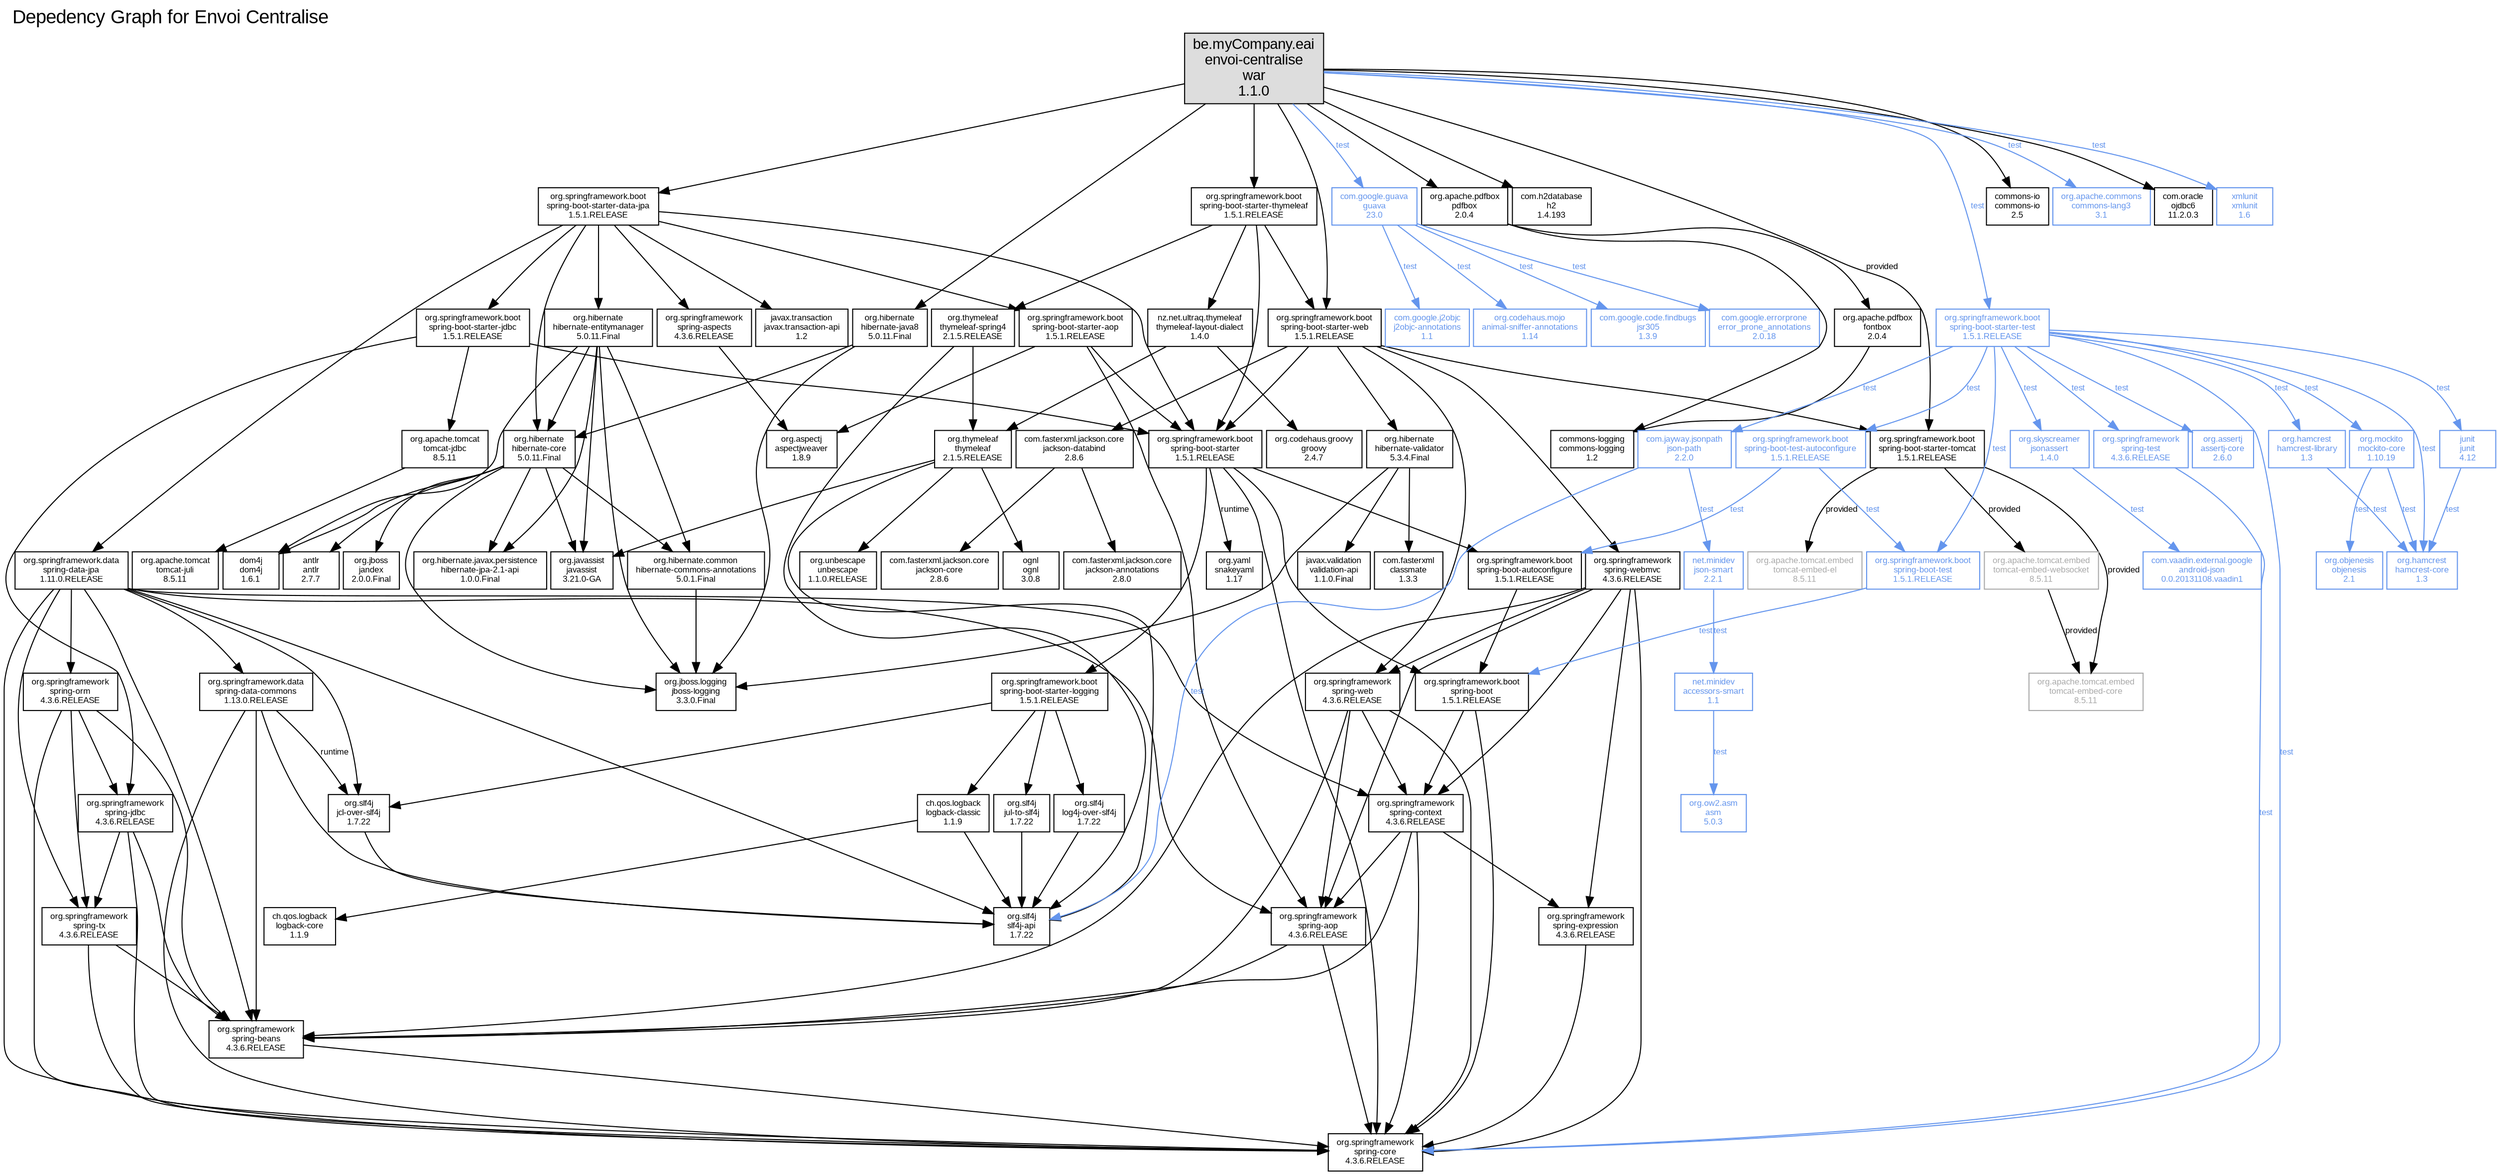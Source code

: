 digraph dependencies {
  graph [
    label="Depedency Graph for Envoi Centralise"
    labeljust=l
    labelloc=t
    fontsize=18
    fontname="arial"
    ranksep=1
    rankdir="TB"
    nodesep=.05
  ];
  node [
    fontsize=8
    fontname="arial"
    shape="rectangle"
  ];
  edge [
    fontsize=8
    fontname="arial"
  ];
  "be.myCompany.eai:envoi-centralise:1.1.0" [
    fontsize=14.0
    label="be.myCompany.eai\nenvoi-centralise\nwar\n1.1.0"
    color="black"
    fontcolor="black"
    fillcolor="#dddddd"
    style="solid,filled"
  ];
  "org.springframework.boot:spring-boot-starter-data-jpa:1.5.1.RELEASE" [
    fontsize=8.0
    label="org.springframework.boot\nspring-boot-starter-data-jpa\n1.5.1.RELEASE"
    color="black"
    fontcolor="black"
    fillcolor="white"
    style="solid,filled"
  ];
  "org.springframework.boot:spring-boot-starter:1.5.1.RELEASE" [
    fontsize=8.0
    label="org.springframework.boot\nspring-boot-starter\n1.5.1.RELEASE"
    color="black"
    fontcolor="black"
    fillcolor="white"
    style="solid,filled"
  ];
  "org.springframework.boot:spring-boot:1.5.1.RELEASE" [
    fontsize=8.0
    label="org.springframework.boot\nspring-boot\n1.5.1.RELEASE"
    color="black"
    fontcolor="black"
    fillcolor="white"
    style="solid,filled"
  ];
  "org.springframework:spring-core:4.3.6.RELEASE" [
    fontsize=8.0
    label="org.springframework\nspring-core\n4.3.6.RELEASE"
    color="black"
    fontcolor="black"
    fillcolor="white"
    style="solid,filled"
  ];
  "org.springframework:spring-context:4.3.6.RELEASE" [
    fontsize=8.0
    label="org.springframework\nspring-context\n4.3.6.RELEASE"
    color="black"
    fontcolor="black"
    fillcolor="white"
    style="solid,filled"
  ];
  "org.springframework.boot:spring-boot-autoconfigure:1.5.1.RELEASE" [
    fontsize=8.0
    label="org.springframework.boot\nspring-boot-autoconfigure\n1.5.1.RELEASE"
    color="black"
    fontcolor="black"
    fillcolor="white"
    style="solid,filled"
  ];
  "org.springframework.boot:spring-boot-starter-logging:1.5.1.RELEASE" [
    fontsize=8.0
    label="org.springframework.boot\nspring-boot-starter-logging\n1.5.1.RELEASE"
    color="black"
    fontcolor="black"
    fillcolor="white"
    style="solid,filled"
  ];
  "ch.qos.logback:logback-classic:1.1.9" [
    fontsize=8.0
    label="ch.qos.logback\nlogback-classic\n1.1.9"
    color="black"
    fontcolor="black"
    fillcolor="white"
    style="solid,filled"
  ];
  "ch.qos.logback:logback-core:1.1.9" [
    fontsize=8.0
    label="ch.qos.logback\nlogback-core\n1.1.9"
    color="black"
    fontcolor="black"
    fillcolor="white"
    style="solid,filled"
  ];
  "org.slf4j:slf4j-api:1.7.22" [
    fontsize=8.0
    label="org.slf4j\nslf4j-api\n1.7.22"
    color="black"
    fontcolor="black"
    fillcolor="white"
    style="solid,filled"
  ];
  "org.slf4j:jcl-over-slf4j:1.7.22" [
    fontsize=8.0
    label="org.slf4j\njcl-over-slf4j\n1.7.22"
    color="black"
    fontcolor="black"
    fillcolor="white"
    style="solid,filled"
  ];
  "org.slf4j:jul-to-slf4j:1.7.22" [
    fontsize=8.0
    label="org.slf4j\njul-to-slf4j\n1.7.22"
    color="black"
    fontcolor="black"
    fillcolor="white"
    style="solid,filled"
  ];
  "org.slf4j:log4j-over-slf4j:1.7.22" [
    fontsize=8.0
    label="org.slf4j\nlog4j-over-slf4j\n1.7.22"
    color="black"
    fontcolor="black"
    fillcolor="white"
    style="solid,filled"
  ];
  "org.yaml:snakeyaml:1.17" [
    fontsize=8.0
    label="org.yaml\nsnakeyaml\n1.17"
    color="black"
    fontcolor="black"
    fillcolor="white"
    style="solid,filled"
  ];
  "org.springframework.boot:spring-boot-starter-aop:1.5.1.RELEASE" [
    fontsize=8.0
    label="org.springframework.boot\nspring-boot-starter-aop\n1.5.1.RELEASE"
    color="black"
    fontcolor="black"
    fillcolor="white"
    style="solid,filled"
  ];
  "org.springframework:spring-aop:4.3.6.RELEASE" [
    fontsize=8.0
    label="org.springframework\nspring-aop\n4.3.6.RELEASE"
    color="black"
    fontcolor="black"
    fillcolor="white"
    style="solid,filled"
  ];
  "org.springframework:spring-beans:4.3.6.RELEASE" [
    fontsize=8.0
    label="org.springframework\nspring-beans\n4.3.6.RELEASE"
    color="black"
    fontcolor="black"
    fillcolor="white"
    style="solid,filled"
  ];
  "org.aspectj:aspectjweaver:1.8.9" [
    fontsize=8.0
    label="org.aspectj\naspectjweaver\n1.8.9"
    color="black"
    fontcolor="black"
    fillcolor="white"
    style="solid,filled"
  ];
  "org.springframework.boot:spring-boot-starter-jdbc:1.5.1.RELEASE" [
    fontsize=8.0
    label="org.springframework.boot\nspring-boot-starter-jdbc\n1.5.1.RELEASE"
    color="black"
    fontcolor="black"
    fillcolor="white"
    style="solid,filled"
  ];
  "org.apache.tomcat:tomcat-jdbc:8.5.11" [
    fontsize=8.0
    label="org.apache.tomcat\ntomcat-jdbc\n8.5.11"
    color="black"
    fontcolor="black"
    fillcolor="white"
    style="solid,filled"
  ];
  "org.apache.tomcat:tomcat-juli:8.5.11" [
    fontsize=8.0
    label="org.apache.tomcat\ntomcat-juli\n8.5.11"
    color="black"
    fontcolor="black"
    fillcolor="white"
    style="solid,filled"
  ];
  "org.springframework:spring-jdbc:4.3.6.RELEASE" [
    fontsize=8.0
    label="org.springframework\nspring-jdbc\n4.3.6.RELEASE"
    color="black"
    fontcolor="black"
    fillcolor="white"
    style="solid,filled"
  ];
  "org.springframework:spring-tx:4.3.6.RELEASE" [
    fontsize=8.0
    label="org.springframework\nspring-tx\n4.3.6.RELEASE"
    color="black"
    fontcolor="black"
    fillcolor="white"
    style="solid,filled"
  ];
  "org.hibernate:hibernate-core:5.0.11.Final" [
    fontsize=8.0
    label="org.hibernate\nhibernate-core\n5.0.11.Final"
    color="black"
    fontcolor="black"
    fillcolor="white"
    style="solid,filled"
  ];
  "org.jboss.logging:jboss-logging:3.3.0.Final" [
    fontsize=8.0
    label="org.jboss.logging\njboss-logging\n3.3.0.Final"
    color="black"
    fontcolor="black"
    fillcolor="white"
    style="solid,filled"
  ];
  "org.hibernate.javax.persistence:hibernate-jpa-2.1-api:1.0.0.Final" [
    fontsize=8.0
    label="org.hibernate.javax.persistence\nhibernate-jpa-2.1-api\n1.0.0.Final"
    color="black"
    fontcolor="black"
    fillcolor="white"
    style="solid,filled"
  ];
  "org.javassist:javassist:3.21.0-GA" [
    fontsize=8.0
    label="org.javassist\njavassist\n3.21.0-GA"
    color="black"
    fontcolor="black"
    fillcolor="white"
    style="solid,filled"
  ];
  "antlr:antlr:2.7.7" [
    fontsize=8.0
    label="antlr\nantlr\n2.7.7"
    color="black"
    fontcolor="black"
    fillcolor="white"
    style="solid,filled"
  ];
  "org.jboss:jandex:2.0.0.Final" [
    fontsize=8.0
    label="org.jboss\njandex\n2.0.0.Final"
    color="black"
    fontcolor="black"
    fillcolor="white"
    style="solid,filled"
  ];
  "dom4j:dom4j:1.6.1" [
    fontsize=8.0
    label="dom4j\ndom4j\n1.6.1"
    color="black"
    fontcolor="black"
    fillcolor="white"
    style="solid,filled"
  ];
  "org.hibernate.common:hibernate-commons-annotations:5.0.1.Final" [
    fontsize=8.0
    label="org.hibernate.common\nhibernate-commons-annotations\n5.0.1.Final"
    color="black"
    fontcolor="black"
    fillcolor="white"
    style="solid,filled"
  ];
  "org.hibernate:hibernate-entitymanager:5.0.11.Final" [
    fontsize=8.0
    label="org.hibernate\nhibernate-entitymanager\n5.0.11.Final"
    color="black"
    fontcolor="black"
    fillcolor="white"
    style="solid,filled"
  ];
  "javax.transaction:javax.transaction-api:1.2" [
    fontsize=8.0
    label="javax.transaction\njavax.transaction-api\n1.2"
    color="black"
    fontcolor="black"
    fillcolor="white"
    style="solid,filled"
  ];
  "org.springframework.data:spring-data-jpa:1.11.0.RELEASE" [
    fontsize=8.0
    label="org.springframework.data\nspring-data-jpa\n1.11.0.RELEASE"
    color="black"
    fontcolor="black"
    fillcolor="white"
    style="solid,filled"
  ];
  "org.springframework.data:spring-data-commons:1.13.0.RELEASE" [
    fontsize=8.0
    label="org.springframework.data\nspring-data-commons\n1.13.0.RELEASE"
    color="black"
    fontcolor="black"
    fillcolor="white"
    style="solid,filled"
  ];
  "org.springframework:spring-orm:4.3.6.RELEASE" [
    fontsize=8.0
    label="org.springframework\nspring-orm\n4.3.6.RELEASE"
    color="black"
    fontcolor="black"
    fillcolor="white"
    style="solid,filled"
  ];
  "org.springframework:spring-expression:4.3.6.RELEASE" [
    fontsize=8.0
    label="org.springframework\nspring-expression\n4.3.6.RELEASE"
    color="black"
    fontcolor="black"
    fillcolor="white"
    style="solid,filled"
  ];
  "org.springframework:spring-aspects:4.3.6.RELEASE" [
    fontsize=8.0
    label="org.springframework\nspring-aspects\n4.3.6.RELEASE"
    color="black"
    fontcolor="black"
    fillcolor="white"
    style="solid,filled"
  ];
  "org.springframework.boot:spring-boot-starter-web:1.5.1.RELEASE" [
    fontsize=8.0
    label="org.springframework.boot\nspring-boot-starter-web\n1.5.1.RELEASE"
    color="black"
    fontcolor="black"
    fillcolor="white"
    style="solid,filled"
  ];
  "org.springframework.boot:spring-boot-starter-tomcat:1.5.1.RELEASE" [
    fontsize=8.0
    label="org.springframework.boot\nspring-boot-starter-tomcat\n1.5.1.RELEASE"
    color="black"
    fontcolor="black"
    fillcolor="white"
    style="solid,filled"
  ];
  "org.hibernate:hibernate-validator:5.3.4.Final" [
    fontsize=8.0
    label="org.hibernate\nhibernate-validator\n5.3.4.Final"
    color="black"
    fontcolor="black"
    fillcolor="white"
    style="solid,filled"
  ];
  "javax.validation:validation-api:1.1.0.Final" [
    fontsize=8.0
    label="javax.validation\nvalidation-api\n1.1.0.Final"
    color="black"
    fontcolor="black"
    fillcolor="white"
    style="solid,filled"
  ];
  "com.fasterxml:classmate:1.3.3" [
    fontsize=8.0
    label="com.fasterxml\nclassmate\n1.3.3"
    color="black"
    fontcolor="black"
    fillcolor="white"
    style="solid,filled"
  ];
  "com.fasterxml.jackson.core:jackson-databind:2.8.6" [
    fontsize=8.0
    label="com.fasterxml.jackson.core\njackson-databind\n2.8.6"
    color="black"
    fontcolor="black"
    fillcolor="white"
    style="solid,filled"
  ];
  "com.fasterxml.jackson.core:jackson-annotations:2.8.0" [
    fontsize=8.0
    label="com.fasterxml.jackson.core\njackson-annotations\n2.8.0"
    color="black"
    fontcolor="black"
    fillcolor="white"
    style="solid,filled"
  ];
  "com.fasterxml.jackson.core:jackson-core:2.8.6" [
    fontsize=8.0
    label="com.fasterxml.jackson.core\njackson-core\n2.8.6"
    color="black"
    fontcolor="black"
    fillcolor="white"
    style="solid,filled"
  ];
  "org.springframework:spring-web:4.3.6.RELEASE" [
    fontsize=8.0
    label="org.springframework\nspring-web\n4.3.6.RELEASE"
    color="black"
    fontcolor="black"
    fillcolor="white"
    style="solid,filled"
  ];
  "org.springframework:spring-webmvc:4.3.6.RELEASE" [
    fontsize=8.0
    label="org.springframework\nspring-webmvc\n4.3.6.RELEASE"
    color="black"
    fontcolor="black"
    fillcolor="white"
    style="solid,filled"
  ];
  "org.springframework.boot:spring-boot-starter-thymeleaf:1.5.1.RELEASE" [
    fontsize=8.0
    label="org.springframework.boot\nspring-boot-starter-thymeleaf\n1.5.1.RELEASE"
    color="black"
    fontcolor="black"
    fillcolor="white"
    style="solid,filled"
  ];
  "org.thymeleaf:thymeleaf-spring4:2.1.5.RELEASE" [
    fontsize=8.0
    label="org.thymeleaf\nthymeleaf-spring4\n2.1.5.RELEASE"
    color="black"
    fontcolor="black"
    fillcolor="white"
    style="solid,filled"
  ];
  "org.thymeleaf:thymeleaf:2.1.5.RELEASE" [
    fontsize=8.0
    label="org.thymeleaf\nthymeleaf\n2.1.5.RELEASE"
    color="black"
    fontcolor="black"
    fillcolor="white"
    style="solid,filled"
  ];
  "ognl:ognl:3.0.8" [
    fontsize=8.0
    label="ognl\nognl\n3.0.8"
    color="black"
    fontcolor="black"
    fillcolor="white"
    style="solid,filled"
  ];
  "org.unbescape:unbescape:1.1.0.RELEASE" [
    fontsize=8.0
    label="org.unbescape\nunbescape\n1.1.0.RELEASE"
    color="black"
    fontcolor="black"
    fillcolor="white"
    style="solid,filled"
  ];
  "nz.net.ultraq.thymeleaf:thymeleaf-layout-dialect:1.4.0" [
    fontsize=8.0
    label="nz.net.ultraq.thymeleaf\nthymeleaf-layout-dialect\n1.4.0"
    color="black"
    fontcolor="black"
    fillcolor="white"
    style="solid,filled"
  ];
  "org.codehaus.groovy:groovy:2.4.7" [
    fontsize=8.0
    label="org.codehaus.groovy\ngroovy\n2.4.7"
    color="black"
    fontcolor="black"
    fillcolor="white"
    style="solid,filled"
  ];
  "org.hibernate:hibernate-java8:5.0.11.Final" [
    fontsize=8.0
    label="org.hibernate\nhibernate-java8\n5.0.11.Final"
    color="black"
    fontcolor="black"
    fillcolor="white"
    style="solid,filled"
  ];
  "com.google.guava:guava:23.0" [
    fontsize=8.0
    label="com.google.guava\nguava\n23.0"
    color="cornflowerblue"
    fontcolor="cornflowerblue"
    fillcolor="white"
    style="solid,filled"
  ];
  "com.google.code.findbugs:jsr305:1.3.9" [
    fontsize=8.0
    label="com.google.code.findbugs\njsr305\n1.3.9"
    color="cornflowerblue"
    fontcolor="cornflowerblue"
    fillcolor="white"
    style="solid,filled"
  ];
  "com.google.errorprone:error_prone_annotations:2.0.18" [
    fontsize=8.0
    label="com.google.errorprone\nerror_prone_annotations\n2.0.18"
    color="cornflowerblue"
    fontcolor="cornflowerblue"
    fillcolor="white"
    style="solid,filled"
  ];
  "com.google.j2objc:j2objc-annotations:1.1" [
    fontsize=8.0
    label="com.google.j2objc\nj2objc-annotations\n1.1"
    color="cornflowerblue"
    fontcolor="cornflowerblue"
    fillcolor="white"
    style="solid,filled"
  ];
  "org.codehaus.mojo:animal-sniffer-annotations:1.14" [
    fontsize=8.0
    label="org.codehaus.mojo\nanimal-sniffer-annotations\n1.14"
    color="cornflowerblue"
    fontcolor="cornflowerblue"
    fillcolor="white"
    style="solid,filled"
  ];
  "com.h2database:h2:1.4.193" [
    fontsize=8.0
    label="com.h2database\nh2\n1.4.193"
    color="black"
    fontcolor="black"
    fillcolor="white"
    style="solid,filled"
  ];
  "org.apache.pdfbox:pdfbox:2.0.4" [
    fontsize=8.0
    label="org.apache.pdfbox\npdfbox\n2.0.4"
    color="black"
    fontcolor="black"
    fillcolor="white"
    style="solid,filled"
  ];
  "org.apache.pdfbox:fontbox:2.0.4" [
    fontsize=8.0
    label="org.apache.pdfbox\nfontbox\n2.0.4"
    color="black"
    fontcolor="black"
    fillcolor="white"
    style="solid,filled"
  ];
  "commons-logging:commons-logging:1.2" [
    fontsize=8.0
    label="commons-logging\ncommons-logging\n1.2"
    color="black"
    fontcolor="black"
    fillcolor="white"
    style="solid,filled"
  ];
  "org.springframework.boot:spring-boot-starter-test:1.5.1.RELEASE" [
    fontsize=8.0
    label="org.springframework.boot\nspring-boot-starter-test\n1.5.1.RELEASE"
    color="cornflowerblue"
    fontcolor="cornflowerblue"
    fillcolor="white"
    style="solid,filled"
  ];
  "org.springframework.boot:spring-boot-test:1.5.1.RELEASE" [
    fontsize=8.0
    label="org.springframework.boot\nspring-boot-test\n1.5.1.RELEASE"
    color="cornflowerblue"
    fontcolor="cornflowerblue"
    fillcolor="white"
    style="solid,filled"
  ];
  "org.springframework.boot:spring-boot-test-autoconfigure:1.5.1.RELEASE" [
    fontsize=8.0
    label="org.springframework.boot\nspring-boot-test-autoconfigure\n1.5.1.RELEASE"
    color="cornflowerblue"
    fontcolor="cornflowerblue"
    fillcolor="white"
    style="solid,filled"
  ];
  "com.jayway.jsonpath:json-path:2.2.0" [
    fontsize=8.0
    label="com.jayway.jsonpath\njson-path\n2.2.0"
    color="cornflowerblue"
    fontcolor="cornflowerblue"
    fillcolor="white"
    style="solid,filled"
  ];
  "net.minidev:json-smart:2.2.1" [
    fontsize=8.0
    label="net.minidev\njson-smart\n2.2.1"
    color="cornflowerblue"
    fontcolor="cornflowerblue"
    fillcolor="white"
    style="solid,filled"
  ];
  "net.minidev:accessors-smart:1.1" [
    fontsize=8.0
    label="net.minidev\naccessors-smart\n1.1"
    color="cornflowerblue"
    fontcolor="cornflowerblue"
    fillcolor="white"
    style="solid,filled"
  ];
  "org.ow2.asm:asm:5.0.3" [
    fontsize=8.0
    label="org.ow2.asm\nasm\n5.0.3"
    color="cornflowerblue"
    fontcolor="cornflowerblue"
    fillcolor="white"
    style="solid,filled"
  ];
  "junit:junit:4.12" [
    fontsize=8.0
    label="junit\njunit\n4.12"
    color="cornflowerblue"
    fontcolor="cornflowerblue"
    fillcolor="white"
    style="solid,filled"
  ];
  "org.hamcrest:hamcrest-core:1.3" [
    fontsize=8.0
    label="org.hamcrest\nhamcrest-core\n1.3"
    color="cornflowerblue"
    fontcolor="cornflowerblue"
    fillcolor="white"
    style="solid,filled"
  ];
  "org.assertj:assertj-core:2.6.0" [
    fontsize=8.0
    label="org.assertj\nassertj-core\n2.6.0"
    color="cornflowerblue"
    fontcolor="cornflowerblue"
    fillcolor="white"
    style="solid,filled"
  ];
  "org.mockito:mockito-core:1.10.19" [
    fontsize=8.0
    label="org.mockito\nmockito-core\n1.10.19"
    color="cornflowerblue"
    fontcolor="cornflowerblue"
    fillcolor="white"
    style="solid,filled"
  ];
  "org.objenesis:objenesis:2.1" [
    fontsize=8.0
    label="org.objenesis\nobjenesis\n2.1"
    color="cornflowerblue"
    fontcolor="cornflowerblue"
    fillcolor="white"
    style="solid,filled"
  ];
  "org.hamcrest:hamcrest-library:1.3" [
    fontsize=8.0
    label="org.hamcrest\nhamcrest-library\n1.3"
    color="cornflowerblue"
    fontcolor="cornflowerblue"
    fillcolor="white"
    style="solid,filled"
  ];
  "org.skyscreamer:jsonassert:1.4.0" [
    fontsize=8.0
    label="org.skyscreamer\njsonassert\n1.4.0"
    color="cornflowerblue"
    fontcolor="cornflowerblue"
    fillcolor="white"
    style="solid,filled"
  ];
  "com.vaadin.external.google:android-json:0.0.20131108.vaadin1" [
    fontsize=8.0
    label="com.vaadin.external.google\nandroid-json\n0.0.20131108.vaadin1"
    color="cornflowerblue"
    fontcolor="cornflowerblue"
    fillcolor="white"
    style="solid,filled"
  ];
  "org.springframework:spring-test:4.3.6.RELEASE" [
    fontsize=8.0
    label="org.springframework\nspring-test\n4.3.6.RELEASE"
    color="cornflowerblue"
    fontcolor="cornflowerblue"
    fillcolor="white"
    style="solid,filled"
  ];
  "commons-io:commons-io:2.5" [
    fontsize=8.0
    label="commons-io\ncommons-io\n2.5"
    color="black"
    fontcolor="black"
    fillcolor="white"
    style="solid,filled"
  ];
  "org.apache.commons:commons-lang3:3.1" [
    fontsize=8.0
    label="org.apache.commons\ncommons-lang3\n3.1"
    color="cornflowerblue"
    fontcolor="cornflowerblue"
    fillcolor="white"
    style="solid,filled"
  ];
  "com.oracle:ojdbc6:11.2.0.3" [
    fontsize=8.0
    label="com.oracle\nojdbc6\n11.2.0.3"
    color="black"
    fontcolor="black"
    fillcolor="white"
    style="solid,filled"
  ];
  "xmlunit:xmlunit:1.6" [
    fontsize=8.0
    label="xmlunit\nxmlunit\n1.6"
    color="cornflowerblue"
    fontcolor="cornflowerblue"
    fillcolor="white"
    style="solid,filled"
  ];
  "org.apache.tomcat.embed:tomcat-embed-core:8.5.11" [
    fontsize=8.0
    label="org.apache.tomcat.embed\ntomcat-embed-core\n8.5.11"
    color="darkgrey"
    fontcolor="darkgrey"
    fillcolor="white"
    style="solid,filled"
  ];
  "org.apache.tomcat.embed:tomcat-embed-el:8.5.11" [
    fontsize=8.0
    label="org.apache.tomcat.embed\ntomcat-embed-el\n8.5.11"
    color="darkgrey"
    fontcolor="darkgrey"
    fillcolor="white"
    style="solid,filled"
  ];
  "org.apache.tomcat.embed:tomcat-embed-websocket:8.5.11" [
    fontsize=8.0
    label="org.apache.tomcat.embed\ntomcat-embed-websocket\n8.5.11"
    color="darkgrey"
    fontcolor="darkgrey"
    fillcolor="white"
    style="solid,filled"
  ];
  "org.springframework.boot:spring-boot:1.5.1.RELEASE" -> "org.springframework:spring-core:4.3.6.RELEASE" [
    label=""
    style="solid"
    color="black"
    fontcolor="black"
    weight=4.0
  ];
  "org.springframework.boot:spring-boot:1.5.1.RELEASE" -> "org.springframework:spring-context:4.3.6.RELEASE" [
    label=""
    style="solid"
    color="black"
    fontcolor="black"
    weight=20.0
  ];
  "org.springframework.boot:spring-boot-starter:1.5.1.RELEASE" -> "org.springframework.boot:spring-boot:1.5.1.RELEASE" [
    label=""
    style="solid"
    color="black"
    fontcolor="black"
    weight=20.0
  ];
  "org.springframework.boot:spring-boot-autoconfigure:1.5.1.RELEASE" -> "org.springframework.boot:spring-boot:1.5.1.RELEASE" [
    label=""
    style="solid"
    color="black"
    fontcolor="black"
    weight=20.0
  ];
  "org.springframework.boot:spring-boot-starter:1.5.1.RELEASE" -> "org.springframework.boot:spring-boot-autoconfigure:1.5.1.RELEASE" [
    label=""
    style="solid"
    color="black"
    fontcolor="black"
    weight=20.0
  ];
  "ch.qos.logback:logback-classic:1.1.9" -> "ch.qos.logback:logback-core:1.1.9" [
    label=""
    style="solid"
    color="black"
    fontcolor="black"
    weight=4.0
  ];
  "ch.qos.logback:logback-classic:1.1.9" -> "org.slf4j:slf4j-api:1.7.22" [
    label=""
    style="solid"
    color="black"
    fontcolor="black"
    weight=4.0
  ];
  "org.springframework.boot:spring-boot-starter-logging:1.5.1.RELEASE" -> "ch.qos.logback:logback-classic:1.1.9" [
    label=""
    style="solid"
    color="black"
    fontcolor="black"
    weight=12.0
  ];
  "org.slf4j:jcl-over-slf4j:1.7.22" -> "org.slf4j:slf4j-api:1.7.22" [
    label=""
    style="solid"
    color="black"
    fontcolor="black"
    weight=4.0
  ];
  "org.springframework.boot:spring-boot-starter-logging:1.5.1.RELEASE" -> "org.slf4j:jcl-over-slf4j:1.7.22" [
    label=""
    style="solid"
    color="black"
    fontcolor="black"
    weight=8.0
  ];
  "org.slf4j:jul-to-slf4j:1.7.22" -> "org.slf4j:slf4j-api:1.7.22" [
    label=""
    style="solid"
    color="black"
    fontcolor="black"
    weight=4.0
  ];
  "org.springframework.boot:spring-boot-starter-logging:1.5.1.RELEASE" -> "org.slf4j:jul-to-slf4j:1.7.22" [
    label=""
    style="solid"
    color="black"
    fontcolor="black"
    weight=8.0
  ];
  "org.slf4j:log4j-over-slf4j:1.7.22" -> "org.slf4j:slf4j-api:1.7.22" [
    label=""
    style="solid"
    color="black"
    fontcolor="black"
    weight=4.0
  ];
  "org.springframework.boot:spring-boot-starter-logging:1.5.1.RELEASE" -> "org.slf4j:log4j-over-slf4j:1.7.22" [
    label=""
    style="solid"
    color="black"
    fontcolor="black"
    weight=8.0
  ];
  "org.springframework.boot:spring-boot-starter:1.5.1.RELEASE" -> "org.springframework.boot:spring-boot-starter-logging:1.5.1.RELEASE" [
    label=""
    style="solid"
    color="black"
    fontcolor="black"
    weight=20.0
  ];
  "org.springframework.boot:spring-boot-starter:1.5.1.RELEASE" -> "org.springframework:spring-core:4.3.6.RELEASE" [
    label=""
    style="solid"
    color="black"
    fontcolor="black"
    weight=4.0
  ];
  "org.springframework.boot:spring-boot-starter:1.5.1.RELEASE" -> "org.yaml:snakeyaml:1.17" [
    label="runtime"
    style="solid"
    color="black"
    fontcolor="black"
    weight=2.0
  ];
  "org.springframework.boot:spring-boot-starter-data-jpa:1.5.1.RELEASE" -> "org.springframework.boot:spring-boot-starter:1.5.1.RELEASE" [
    label=""
    style="solid"
    color="black"
    fontcolor="black"
    weight=24.0
  ];
  "org.springframework.boot:spring-boot-starter-aop:1.5.1.RELEASE" -> "org.springframework.boot:spring-boot-starter:1.5.1.RELEASE" [
    label=""
    style="solid"
    color="black"
    fontcolor="black"
    weight=24.0
  ];
  "org.springframework:spring-aop:4.3.6.RELEASE" -> "org.springframework:spring-beans:4.3.6.RELEASE" [
    label=""
    style="solid"
    color="black"
    fontcolor="black"
    weight=8.0
  ];
  "org.springframework:spring-aop:4.3.6.RELEASE" -> "org.springframework:spring-core:4.3.6.RELEASE" [
    label=""
    style="solid"
    color="black"
    fontcolor="black"
    weight=4.0
  ];
  "org.springframework.boot:spring-boot-starter-aop:1.5.1.RELEASE" -> "org.springframework:spring-aop:4.3.6.RELEASE" [
    label=""
    style="solid"
    color="black"
    fontcolor="black"
    weight=12.0
  ];
  "org.springframework.boot:spring-boot-starter-aop:1.5.1.RELEASE" -> "org.aspectj:aspectjweaver:1.8.9" [
    label=""
    style="solid"
    color="black"
    fontcolor="black"
    weight=4.0
  ];
  "org.springframework.boot:spring-boot-starter-data-jpa:1.5.1.RELEASE" -> "org.springframework.boot:spring-boot-starter-aop:1.5.1.RELEASE" [
    label=""
    style="solid"
    color="black"
    fontcolor="black"
    weight=24.0
  ];
  "org.springframework.boot:spring-boot-starter-jdbc:1.5.1.RELEASE" -> "org.springframework.boot:spring-boot-starter:1.5.1.RELEASE" [
    label=""
    style="solid"
    color="black"
    fontcolor="black"
    weight=24.0
  ];
  "org.apache.tomcat:tomcat-jdbc:8.5.11" -> "org.apache.tomcat:tomcat-juli:8.5.11" [
    label=""
    style="solid"
    color="black"
    fontcolor="black"
    weight=4.0
  ];
  "org.springframework.boot:spring-boot-starter-jdbc:1.5.1.RELEASE" -> "org.apache.tomcat:tomcat-jdbc:8.5.11" [
    label=""
    style="solid"
    color="black"
    fontcolor="black"
    weight=8.0
  ];
  "org.springframework:spring-jdbc:4.3.6.RELEASE" -> "org.springframework:spring-beans:4.3.6.RELEASE" [
    label=""
    style="solid"
    color="black"
    fontcolor="black"
    weight=8.0
  ];
  "org.springframework:spring-jdbc:4.3.6.RELEASE" -> "org.springframework:spring-core:4.3.6.RELEASE" [
    label=""
    style="solid"
    color="black"
    fontcolor="black"
    weight=4.0
  ];
  "org.springframework:spring-jdbc:4.3.6.RELEASE" -> "org.springframework:spring-tx:4.3.6.RELEASE" [
    label=""
    style="solid"
    color="black"
    fontcolor="black"
    weight=12.0
  ];
  "org.springframework.boot:spring-boot-starter-jdbc:1.5.1.RELEASE" -> "org.springframework:spring-jdbc:4.3.6.RELEASE" [
    label=""
    style="solid"
    color="black"
    fontcolor="black"
    weight=16.0
  ];
  "org.springframework.boot:spring-boot-starter-data-jpa:1.5.1.RELEASE" -> "org.springframework.boot:spring-boot-starter-jdbc:1.5.1.RELEASE" [
    label=""
    style="solid"
    color="black"
    fontcolor="black"
    weight=24.0
  ];
  "org.hibernate:hibernate-core:5.0.11.Final" -> "org.jboss.logging:jboss-logging:3.3.0.Final" [
    label=""
    style="solid"
    color="black"
    fontcolor="black"
    weight=4.0
  ];
  "org.hibernate:hibernate-core:5.0.11.Final" -> "org.hibernate.javax.persistence:hibernate-jpa-2.1-api:1.0.0.Final" [
    label=""
    style="solid"
    color="black"
    fontcolor="black"
    weight=4.0
  ];
  "org.hibernate:hibernate-core:5.0.11.Final" -> "org.javassist:javassist:3.21.0-GA" [
    label=""
    style="solid"
    color="black"
    fontcolor="black"
    weight=4.0
  ];
  "org.hibernate:hibernate-core:5.0.11.Final" -> "antlr:antlr:2.7.7" [
    label=""
    style="solid"
    color="black"
    fontcolor="black"
    weight=4.0
  ];
  "org.hibernate:hibernate-core:5.0.11.Final" -> "org.jboss:jandex:2.0.0.Final" [
    label=""
    style="solid"
    color="black"
    fontcolor="black"
    weight=4.0
  ];
  "org.hibernate:hibernate-core:5.0.11.Final" -> "dom4j:dom4j:1.6.1" [
    label=""
    style="solid"
    color="black"
    fontcolor="black"
    weight=4.0
  ];
  "org.hibernate.common:hibernate-commons-annotations:5.0.1.Final" -> "org.jboss.logging:jboss-logging:3.3.0.Final" [
    label=""
    style="solid"
    color="black"
    fontcolor="black"
    weight=4.0
  ];
  "org.hibernate:hibernate-core:5.0.11.Final" -> "org.hibernate.common:hibernate-commons-annotations:5.0.1.Final" [
    label=""
    style="solid"
    color="black"
    fontcolor="black"
    weight=8.0
  ];
  "org.springframework.boot:spring-boot-starter-data-jpa:1.5.1.RELEASE" -> "org.hibernate:hibernate-core:5.0.11.Final" [
    label=""
    style="solid"
    color="black"
    fontcolor="black"
    weight=32.0
  ];
  "org.hibernate:hibernate-entitymanager:5.0.11.Final" -> "org.jboss.logging:jboss-logging:3.3.0.Final" [
    label=""
    style="solid"
    color="black"
    fontcolor="black"
    weight=4.0
  ];
  "org.hibernate:hibernate-entitymanager:5.0.11.Final" -> "org.hibernate:hibernate-core:5.0.11.Final" [
    label=""
    style="solid"
    color="black"
    fontcolor="black"
    weight=32.0
  ];
  "org.hibernate:hibernate-entitymanager:5.0.11.Final" -> "dom4j:dom4j:1.6.1" [
    label=""
    style="solid"
    color="black"
    fontcolor="black"
    weight=4.0
  ];
  "org.hibernate:hibernate-entitymanager:5.0.11.Final" -> "org.hibernate.common:hibernate-commons-annotations:5.0.1.Final" [
    label=""
    style="solid"
    color="black"
    fontcolor="black"
    weight=8.0
  ];
  "org.hibernate:hibernate-entitymanager:5.0.11.Final" -> "org.hibernate.javax.persistence:hibernate-jpa-2.1-api:1.0.0.Final" [
    label=""
    style="solid"
    color="black"
    fontcolor="black"
    weight=4.0
  ];
  "org.hibernate:hibernate-entitymanager:5.0.11.Final" -> "org.javassist:javassist:3.21.0-GA" [
    label=""
    style="solid"
    color="black"
    fontcolor="black"
    weight=4.0
  ];
  "org.springframework.boot:spring-boot-starter-data-jpa:1.5.1.RELEASE" -> "org.hibernate:hibernate-entitymanager:5.0.11.Final" [
    label=""
    style="solid"
    color="black"
    fontcolor="black"
    weight=32.0
  ];
  "org.springframework.boot:spring-boot-starter-data-jpa:1.5.1.RELEASE" -> "javax.transaction:javax.transaction-api:1.2" [
    label=""
    style="solid"
    color="black"
    fontcolor="black"
    weight=4.0
  ];
  "org.springframework.data:spring-data-commons:1.13.0.RELEASE" -> "org.springframework:spring-core:4.3.6.RELEASE" [
    label=""
    style="solid"
    color="black"
    fontcolor="black"
    weight=4.0
  ];
  "org.springframework.data:spring-data-commons:1.13.0.RELEASE" -> "org.springframework:spring-beans:4.3.6.RELEASE" [
    label=""
    style="solid"
    color="black"
    fontcolor="black"
    weight=8.0
  ];
  "org.springframework.data:spring-data-commons:1.13.0.RELEASE" -> "org.slf4j:slf4j-api:1.7.22" [
    label=""
    style="solid"
    color="black"
    fontcolor="black"
    weight=4.0
  ];
  "org.springframework.data:spring-data-commons:1.13.0.RELEASE" -> "org.slf4j:jcl-over-slf4j:1.7.22" [
    label="runtime"
    style="solid"
    color="black"
    fontcolor="black"
    weight=4.0
  ];
  "org.springframework.data:spring-data-jpa:1.11.0.RELEASE" -> "org.springframework.data:spring-data-commons:1.13.0.RELEASE" [
    label=""
    style="solid"
    color="black"
    fontcolor="black"
    weight=20.0
  ];
  "org.springframework:spring-orm:4.3.6.RELEASE" -> "org.springframework:spring-beans:4.3.6.RELEASE" [
    label=""
    style="solid"
    color="black"
    fontcolor="black"
    weight=8.0
  ];
  "org.springframework:spring-orm:4.3.6.RELEASE" -> "org.springframework:spring-core:4.3.6.RELEASE" [
    label=""
    style="solid"
    color="black"
    fontcolor="black"
    weight=4.0
  ];
  "org.springframework:spring-orm:4.3.6.RELEASE" -> "org.springframework:spring-jdbc:4.3.6.RELEASE" [
    label=""
    style="solid"
    color="black"
    fontcolor="black"
    weight=16.0
  ];
  "org.springframework:spring-orm:4.3.6.RELEASE" -> "org.springframework:spring-tx:4.3.6.RELEASE" [
    label=""
    style="solid"
    color="black"
    fontcolor="black"
    weight=12.0
  ];
  "org.springframework.data:spring-data-jpa:1.11.0.RELEASE" -> "org.springframework:spring-orm:4.3.6.RELEASE" [
    label=""
    style="solid"
    color="black"
    fontcolor="black"
    weight=20.0
  ];
  "org.springframework:spring-context:4.3.6.RELEASE" -> "org.springframework:spring-aop:4.3.6.RELEASE" [
    label=""
    style="solid"
    color="black"
    fontcolor="black"
    weight=12.0
  ];
  "org.springframework:spring-context:4.3.6.RELEASE" -> "org.springframework:spring-beans:4.3.6.RELEASE" [
    label=""
    style="solid"
    color="black"
    fontcolor="black"
    weight=8.0
  ];
  "org.springframework:spring-context:4.3.6.RELEASE" -> "org.springframework:spring-core:4.3.6.RELEASE" [
    label=""
    style="solid"
    color="black"
    fontcolor="black"
    weight=4.0
  ];
  "org.springframework:spring-context:4.3.6.RELEASE" -> "org.springframework:spring-expression:4.3.6.RELEASE" [
    label=""
    style="solid"
    color="black"
    fontcolor="black"
    weight=8.0
  ];
  "org.springframework.data:spring-data-jpa:1.11.0.RELEASE" -> "org.springframework:spring-context:4.3.6.RELEASE" [
    label=""
    style="solid"
    color="black"
    fontcolor="black"
    weight=20.0
  ];
  "org.springframework.data:spring-data-jpa:1.11.0.RELEASE" -> "org.springframework:spring-aop:4.3.6.RELEASE" [
    label=""
    style="solid"
    color="black"
    fontcolor="black"
    weight=12.0
  ];
  "org.springframework:spring-tx:4.3.6.RELEASE" -> "org.springframework:spring-beans:4.3.6.RELEASE" [
    label=""
    style="solid"
    color="black"
    fontcolor="black"
    weight=8.0
  ];
  "org.springframework:spring-tx:4.3.6.RELEASE" -> "org.springframework:spring-core:4.3.6.RELEASE" [
    label=""
    style="solid"
    color="black"
    fontcolor="black"
    weight=4.0
  ];
  "org.springframework.data:spring-data-jpa:1.11.0.RELEASE" -> "org.springframework:spring-tx:4.3.6.RELEASE" [
    label=""
    style="solid"
    color="black"
    fontcolor="black"
    weight=12.0
  ];
  "org.springframework:spring-beans:4.3.6.RELEASE" -> "org.springframework:spring-core:4.3.6.RELEASE" [
    label=""
    style="solid"
    color="black"
    fontcolor="black"
    weight=4.0
  ];
  "org.springframework.data:spring-data-jpa:1.11.0.RELEASE" -> "org.springframework:spring-beans:4.3.6.RELEASE" [
    label=""
    style="solid"
    color="black"
    fontcolor="black"
    weight=8.0
  ];
  "org.springframework.data:spring-data-jpa:1.11.0.RELEASE" -> "org.springframework:spring-core:4.3.6.RELEASE" [
    label=""
    style="solid"
    color="black"
    fontcolor="black"
    weight=4.0
  ];
  "org.springframework.data:spring-data-jpa:1.11.0.RELEASE" -> "org.slf4j:slf4j-api:1.7.22" [
    label=""
    style="solid"
    color="black"
    fontcolor="black"
    weight=4.0
  ];
  "org.springframework.data:spring-data-jpa:1.11.0.RELEASE" -> "org.slf4j:jcl-over-slf4j:1.7.22" [
    label=""
    style="solid"
    color="black"
    fontcolor="black"
    weight=8.0
  ];
  "org.springframework.boot:spring-boot-starter-data-jpa:1.5.1.RELEASE" -> "org.springframework.data:spring-data-jpa:1.11.0.RELEASE" [
    label=""
    style="solid"
    color="black"
    fontcolor="black"
    weight=40.0
  ];
  "org.springframework:spring-aspects:4.3.6.RELEASE" -> "org.aspectj:aspectjweaver:1.8.9" [
    label=""
    style="solid"
    color="black"
    fontcolor="black"
    weight=4.0
  ];
  "org.springframework.boot:spring-boot-starter-data-jpa:1.5.1.RELEASE" -> "org.springframework:spring-aspects:4.3.6.RELEASE" [
    label=""
    style="solid"
    color="black"
    fontcolor="black"
    weight=8.0
  ];
  "be.myCompany.eai:envoi-centralise:1.1.0" -> "org.springframework.boot:spring-boot-starter-data-jpa:1.5.1.RELEASE" [
    label=""
    style="solid"
    color="black"
    fontcolor="black"
    weight=40.0
  ];
  "org.springframework.boot:spring-boot-starter-web:1.5.1.RELEASE" -> "org.springframework.boot:spring-boot-starter:1.5.1.RELEASE" [
    label=""
    style="solid"
    color="black"
    fontcolor="black"
    weight=24.0
  ];
  "org.springframework.boot:spring-boot-starter-web:1.5.1.RELEASE" -> "org.springframework.boot:spring-boot-starter-tomcat:1.5.1.RELEASE" [
    label=""
    style="solid"
    color="black"
    fontcolor="black"
    weight=16.0
  ];
  "org.hibernate:hibernate-validator:5.3.4.Final" -> "javax.validation:validation-api:1.1.0.Final" [
    label=""
    style="solid"
    color="black"
    fontcolor="black"
    weight=4.0
  ];
  "org.hibernate:hibernate-validator:5.3.4.Final" -> "org.jboss.logging:jboss-logging:3.3.0.Final" [
    label=""
    style="solid"
    color="black"
    fontcolor="black"
    weight=4.0
  ];
  "org.hibernate:hibernate-validator:5.3.4.Final" -> "com.fasterxml:classmate:1.3.3" [
    label=""
    style="solid"
    color="black"
    fontcolor="black"
    weight=4.0
  ];
  "org.springframework.boot:spring-boot-starter-web:1.5.1.RELEASE" -> "org.hibernate:hibernate-validator:5.3.4.Final" [
    label=""
    style="solid"
    color="black"
    fontcolor="black"
    weight=16.0
  ];
  "com.fasterxml.jackson.core:jackson-databind:2.8.6" -> "com.fasterxml.jackson.core:jackson-annotations:2.8.0" [
    label=""
    style="solid"
    color="black"
    fontcolor="black"
    weight=4.0
  ];
  "com.fasterxml.jackson.core:jackson-databind:2.8.6" -> "com.fasterxml.jackson.core:jackson-core:2.8.6" [
    label=""
    style="solid"
    color="black"
    fontcolor="black"
    weight=4.0
  ];
  "org.springframework.boot:spring-boot-starter-web:1.5.1.RELEASE" -> "com.fasterxml.jackson.core:jackson-databind:2.8.6" [
    label=""
    style="solid"
    color="black"
    fontcolor="black"
    weight=12.0
  ];
  "org.springframework:spring-web:4.3.6.RELEASE" -> "org.springframework:spring-aop:4.3.6.RELEASE" [
    label=""
    style="solid"
    color="black"
    fontcolor="black"
    weight=12.0
  ];
  "org.springframework:spring-web:4.3.6.RELEASE" -> "org.springframework:spring-beans:4.3.6.RELEASE" [
    label=""
    style="solid"
    color="black"
    fontcolor="black"
    weight=8.0
  ];
  "org.springframework:spring-web:4.3.6.RELEASE" -> "org.springframework:spring-context:4.3.6.RELEASE" [
    label=""
    style="solid"
    color="black"
    fontcolor="black"
    weight=20.0
  ];
  "org.springframework:spring-web:4.3.6.RELEASE" -> "org.springframework:spring-core:4.3.6.RELEASE" [
    label=""
    style="solid"
    color="black"
    fontcolor="black"
    weight=4.0
  ];
  "org.springframework.boot:spring-boot-starter-web:1.5.1.RELEASE" -> "org.springframework:spring-web:4.3.6.RELEASE" [
    label=""
    style="solid"
    color="black"
    fontcolor="black"
    weight=20.0
  ];
  "org.springframework:spring-webmvc:4.3.6.RELEASE" -> "org.springframework:spring-aop:4.3.6.RELEASE" [
    label=""
    style="solid"
    color="black"
    fontcolor="black"
    weight=12.0
  ];
  "org.springframework:spring-webmvc:4.3.6.RELEASE" -> "org.springframework:spring-beans:4.3.6.RELEASE" [
    label=""
    style="solid"
    color="black"
    fontcolor="black"
    weight=8.0
  ];
  "org.springframework:spring-webmvc:4.3.6.RELEASE" -> "org.springframework:spring-context:4.3.6.RELEASE" [
    label=""
    style="solid"
    color="black"
    fontcolor="black"
    weight=20.0
  ];
  "org.springframework:spring-webmvc:4.3.6.RELEASE" -> "org.springframework:spring-core:4.3.6.RELEASE" [
    label=""
    style="solid"
    color="black"
    fontcolor="black"
    weight=4.0
  ];
  "org.springframework:spring-expression:4.3.6.RELEASE" -> "org.springframework:spring-core:4.3.6.RELEASE" [
    label=""
    style="solid"
    color="black"
    fontcolor="black"
    weight=4.0
  ];
  "org.springframework:spring-webmvc:4.3.6.RELEASE" -> "org.springframework:spring-expression:4.3.6.RELEASE" [
    label=""
    style="solid"
    color="black"
    fontcolor="black"
    weight=8.0
  ];
  "org.springframework:spring-webmvc:4.3.6.RELEASE" -> "org.springframework:spring-web:4.3.6.RELEASE" [
    label=""
    style="solid"
    color="black"
    fontcolor="black"
    weight=20.0
  ];
  "org.springframework.boot:spring-boot-starter-web:1.5.1.RELEASE" -> "org.springframework:spring-webmvc:4.3.6.RELEASE" [
    label=""
    style="solid"
    color="black"
    fontcolor="black"
    weight=28.0
  ];
  "be.myCompany.eai:envoi-centralise:1.1.0" -> "org.springframework.boot:spring-boot-starter-web:1.5.1.RELEASE" [
    label=""
    style="solid"
    color="black"
    fontcolor="black"
    weight=28.0
  ];
  "org.springframework.boot:spring-boot-starter-thymeleaf:1.5.1.RELEASE" -> "org.springframework.boot:spring-boot-starter:1.5.1.RELEASE" [
    label=""
    style="solid"
    color="black"
    fontcolor="black"
    weight=24.0
  ];
  "org.springframework.boot:spring-boot-starter-thymeleaf:1.5.1.RELEASE" -> "org.springframework.boot:spring-boot-starter-web:1.5.1.RELEASE" [
    label=""
    style="solid"
    color="black"
    fontcolor="black"
    weight=28.0
  ];
  "org.thymeleaf:thymeleaf:2.1.5.RELEASE" -> "ognl:ognl:3.0.8" [
    label=""
    style="solid"
    color="black"
    fontcolor="black"
    weight=4.0
  ];
  "org.thymeleaf:thymeleaf:2.1.5.RELEASE" -> "org.javassist:javassist:3.21.0-GA" [
    label=""
    style="solid"
    color="black"
    fontcolor="black"
    weight=4.0
  ];
  "org.thymeleaf:thymeleaf:2.1.5.RELEASE" -> "org.unbescape:unbescape:1.1.0.RELEASE" [
    label=""
    style="solid"
    color="black"
    fontcolor="black"
    weight=4.0
  ];
  "org.thymeleaf:thymeleaf:2.1.5.RELEASE" -> "org.slf4j:slf4j-api:1.7.22" [
    label=""
    style="solid"
    color="black"
    fontcolor="black"
    weight=4.0
  ];
  "org.thymeleaf:thymeleaf-spring4:2.1.5.RELEASE" -> "org.thymeleaf:thymeleaf:2.1.5.RELEASE" [
    label=""
    style="solid"
    color="black"
    fontcolor="black"
    weight=20.0
  ];
  "org.thymeleaf:thymeleaf-spring4:2.1.5.RELEASE" -> "org.slf4j:slf4j-api:1.7.22" [
    label=""
    style="solid"
    color="black"
    fontcolor="black"
    weight=4.0
  ];
  "org.springframework.boot:spring-boot-starter-thymeleaf:1.5.1.RELEASE" -> "org.thymeleaf:thymeleaf-spring4:2.1.5.RELEASE" [
    label=""
    style="solid"
    color="black"
    fontcolor="black"
    weight=20.0
  ];
  "nz.net.ultraq.thymeleaf:thymeleaf-layout-dialect:1.4.0" -> "org.codehaus.groovy:groovy:2.4.7" [
    label=""
    style="solid"
    color="black"
    fontcolor="black"
    weight=4.0
  ];
  "nz.net.ultraq.thymeleaf:thymeleaf-layout-dialect:1.4.0" -> "org.thymeleaf:thymeleaf:2.1.5.RELEASE" [
    label=""
    style="solid"
    color="black"
    fontcolor="black"
    weight=20.0
  ];
  "org.springframework.boot:spring-boot-starter-thymeleaf:1.5.1.RELEASE" -> "nz.net.ultraq.thymeleaf:thymeleaf-layout-dialect:1.4.0" [
    label=""
    style="solid"
    color="black"
    fontcolor="black"
    weight=20.0
  ];
  "be.myCompany.eai:envoi-centralise:1.1.0" -> "org.springframework.boot:spring-boot-starter-thymeleaf:1.5.1.RELEASE" [
    label=""
    style="solid"
    color="black"
    fontcolor="black"
    weight=28.0
  ];
  "org.hibernate:hibernate-java8:5.0.11.Final" -> "org.jboss.logging:jboss-logging:3.3.0.Final" [
    label=""
    style="solid"
    color="black"
    fontcolor="black"
    weight=4.0
  ];
  "org.hibernate:hibernate-java8:5.0.11.Final" -> "org.hibernate:hibernate-core:5.0.11.Final" [
    label=""
    style="solid"
    color="black"
    fontcolor="black"
    weight=32.0
  ];
  "be.myCompany.eai:envoi-centralise:1.1.0" -> "org.hibernate:hibernate-java8:5.0.11.Final" [
    label=""
    style="solid"
    color="black"
    fontcolor="black"
    weight=32.0
  ];
  "com.google.guava:guava:23.0" -> "com.google.code.findbugs:jsr305:1.3.9" [
    label="test"
    style="solid"
    color="cornflowerblue"
    fontcolor="cornflowerblue"
    weight=2.0
  ];
  "com.google.guava:guava:23.0" -> "com.google.errorprone:error_prone_annotations:2.0.18" [
    label="test"
    style="solid"
    color="cornflowerblue"
    fontcolor="cornflowerblue"
    weight=2.0
  ];
  "com.google.guava:guava:23.0" -> "com.google.j2objc:j2objc-annotations:1.1" [
    label="test"
    style="solid"
    color="cornflowerblue"
    fontcolor="cornflowerblue"
    weight=2.0
  ];
  "com.google.guava:guava:23.0" -> "org.codehaus.mojo:animal-sniffer-annotations:1.14" [
    label="test"
    style="solid"
    color="cornflowerblue"
    fontcolor="cornflowerblue"
    weight=2.0
  ];
  "be.myCompany.eai:envoi-centralise:1.1.0" -> "com.google.guava:guava:23.0" [
    label="test"
    style="solid"
    color="cornflowerblue"
    fontcolor="cornflowerblue"
    weight=10.0
  ];
  "be.myCompany.eai:envoi-centralise:1.1.0" -> "com.h2database:h2:1.4.193" [
    label=""
    style="solid"
    color="black"
    fontcolor="black"
    weight=4.0
  ];
  "org.apache.pdfbox:fontbox:2.0.4" -> "commons-logging:commons-logging:1.2" [
    label=""
    style="solid"
    color="black"
    fontcolor="black"
    weight=4.0
  ];
  "org.apache.pdfbox:pdfbox:2.0.4" -> "org.apache.pdfbox:fontbox:2.0.4" [
    label=""
    style="solid"
    color="black"
    fontcolor="black"
    weight=8.0
  ];
  "org.apache.pdfbox:pdfbox:2.0.4" -> "commons-logging:commons-logging:1.2" [
    label=""
    style="solid"
    color="black"
    fontcolor="black"
    weight=4.0
  ];
  "be.myCompany.eai:envoi-centralise:1.1.0" -> "org.apache.pdfbox:pdfbox:2.0.4" [
    label=""
    style="solid"
    color="black"
    fontcolor="black"
    weight=12.0
  ];
  "org.springframework.boot:spring-boot-test:1.5.1.RELEASE" -> "org.springframework.boot:spring-boot:1.5.1.RELEASE" [
    label="test"
    style="solid"
    color="cornflowerblue"
    fontcolor="cornflowerblue"
    weight=10.0
  ];
  "org.springframework.boot:spring-boot-starter-test:1.5.1.RELEASE" -> "org.springframework.boot:spring-boot-test:1.5.1.RELEASE" [
    label="test"
    style="solid"
    color="cornflowerblue"
    fontcolor="cornflowerblue"
    weight=10.0
  ];
  "org.springframework.boot:spring-boot-test-autoconfigure:1.5.1.RELEASE" -> "org.springframework.boot:spring-boot-test:1.5.1.RELEASE" [
    label="test"
    style="solid"
    color="cornflowerblue"
    fontcolor="cornflowerblue"
    weight=10.0
  ];
  "org.springframework.boot:spring-boot-test-autoconfigure:1.5.1.RELEASE" -> "org.springframework.boot:spring-boot-autoconfigure:1.5.1.RELEASE" [
    label="test"
    style="solid"
    color="cornflowerblue"
    fontcolor="cornflowerblue"
    weight=10.0
  ];
  "org.springframework.boot:spring-boot-starter-test:1.5.1.RELEASE" -> "org.springframework.boot:spring-boot-test-autoconfigure:1.5.1.RELEASE" [
    label="test"
    style="solid"
    color="cornflowerblue"
    fontcolor="cornflowerblue"
    weight=10.0
  ];
  "net.minidev:accessors-smart:1.1" -> "org.ow2.asm:asm:5.0.3" [
    label="test"
    style="solid"
    color="cornflowerblue"
    fontcolor="cornflowerblue"
    weight=2.0
  ];
  "net.minidev:json-smart:2.2.1" -> "net.minidev:accessors-smart:1.1" [
    label="test"
    style="solid"
    color="cornflowerblue"
    fontcolor="cornflowerblue"
    weight=4.0
  ];
  "com.jayway.jsonpath:json-path:2.2.0" -> "net.minidev:json-smart:2.2.1" [
    label="test"
    style="solid"
    color="cornflowerblue"
    fontcolor="cornflowerblue"
    weight=4.0
  ];
  "com.jayway.jsonpath:json-path:2.2.0" -> "org.slf4j:slf4j-api:1.7.22" [
    label="test"
    style="solid"
    color="cornflowerblue"
    fontcolor="cornflowerblue"
    weight=2.0
  ];
  "org.springframework.boot:spring-boot-starter-test:1.5.1.RELEASE" -> "com.jayway.jsonpath:json-path:2.2.0" [
    label="test"
    style="solid"
    color="cornflowerblue"
    fontcolor="cornflowerblue"
    weight=6.0
  ];
  "junit:junit:4.12" -> "org.hamcrest:hamcrest-core:1.3" [
    label="test"
    style="solid"
    color="cornflowerblue"
    fontcolor="cornflowerblue"
    weight=2.0
  ];
  "org.springframework.boot:spring-boot-starter-test:1.5.1.RELEASE" -> "junit:junit:4.12" [
    label="test"
    style="solid"
    color="cornflowerblue"
    fontcolor="cornflowerblue"
    weight=4.0
  ];
  "org.springframework.boot:spring-boot-starter-test:1.5.1.RELEASE" -> "org.assertj:assertj-core:2.6.0" [
    label="test"
    style="solid"
    color="cornflowerblue"
    fontcolor="cornflowerblue"
    weight=2.0
  ];
  "org.mockito:mockito-core:1.10.19" -> "org.hamcrest:hamcrest-core:1.3" [
    label="test"
    style="solid"
    color="cornflowerblue"
    fontcolor="cornflowerblue"
    weight=2.0
  ];
  "org.mockito:mockito-core:1.10.19" -> "org.objenesis:objenesis:2.1" [
    label="test"
    style="solid"
    color="cornflowerblue"
    fontcolor="cornflowerblue"
    weight=2.0
  ];
  "org.springframework.boot:spring-boot-starter-test:1.5.1.RELEASE" -> "org.mockito:mockito-core:1.10.19" [
    label="test"
    style="solid"
    color="cornflowerblue"
    fontcolor="cornflowerblue"
    weight=6.0
  ];
  "org.springframework.boot:spring-boot-starter-test:1.5.1.RELEASE" -> "org.hamcrest:hamcrest-core:1.3" [
    label="test"
    style="solid"
    color="cornflowerblue"
    fontcolor="cornflowerblue"
    weight=2.0
  ];
  "org.hamcrest:hamcrest-library:1.3" -> "org.hamcrest:hamcrest-core:1.3" [
    label="test"
    style="solid"
    color="cornflowerblue"
    fontcolor="cornflowerblue"
    weight=2.0
  ];
  "org.springframework.boot:spring-boot-starter-test:1.5.1.RELEASE" -> "org.hamcrest:hamcrest-library:1.3" [
    label="test"
    style="solid"
    color="cornflowerblue"
    fontcolor="cornflowerblue"
    weight=4.0
  ];
  "org.skyscreamer:jsonassert:1.4.0" -> "com.vaadin.external.google:android-json:0.0.20131108.vaadin1" [
    label="test"
    style="solid"
    color="cornflowerblue"
    fontcolor="cornflowerblue"
    weight=2.0
  ];
  "org.springframework.boot:spring-boot-starter-test:1.5.1.RELEASE" -> "org.skyscreamer:jsonassert:1.4.0" [
    label="test"
    style="solid"
    color="cornflowerblue"
    fontcolor="cornflowerblue"
    weight=4.0
  ];
  "org.springframework:spring-test:4.3.6.RELEASE" -> "org.springframework:spring-core:4.3.6.RELEASE" [
    label="test"
    style="solid"
    color="cornflowerblue"
    fontcolor="cornflowerblue"
    weight=2.0
  ];
  "org.springframework.boot:spring-boot-starter-test:1.5.1.RELEASE" -> "org.springframework:spring-test:4.3.6.RELEASE" [
    label="test"
    style="solid"
    color="cornflowerblue"
    fontcolor="cornflowerblue"
    weight=4.0
  ];
  "be.myCompany.eai:envoi-centralise:1.1.0" -> "org.springframework.boot:spring-boot-starter-test:1.5.1.RELEASE" [
    label="test"
    style="solid"
    color="cornflowerblue"
    fontcolor="cornflowerblue"
    weight=24.0
  ];
  "be.myCompany.eai:envoi-centralise:1.1.0" -> "commons-io:commons-io:2.5" [
    label=""
    style="solid"
    color="black"
    fontcolor="black"
    weight=4.0
  ];
  "be.myCompany.eai:envoi-centralise:1.1.0" -> "org.apache.commons:commons-lang3:3.1" [
    label="test"
    style="solid"
    color="cornflowerblue"
    fontcolor="cornflowerblue"
    weight=2.0
  ];
  "be.myCompany.eai:envoi-centralise:1.1.0" -> "com.oracle:ojdbc6:11.2.0.3" [
    label=""
    style="solid"
    color="black"
    fontcolor="black"
    weight=4.0
  ];
  "be.myCompany.eai:envoi-centralise:1.1.0" -> "xmlunit:xmlunit:1.6" [
    label="test"
    style="solid"
    color="cornflowerblue"
    fontcolor="cornflowerblue"
    weight=2.0
  ];
  "org.springframework.boot:spring-boot-starter-tomcat:1.5.1.RELEASE" -> "org.apache.tomcat.embed:tomcat-embed-core:8.5.11" [
    label="provided"
    style="solid"
    color="black"
    fontcolor="black"
    weight=2.0
  ];
  "org.springframework.boot:spring-boot-starter-tomcat:1.5.1.RELEASE" -> "org.apache.tomcat.embed:tomcat-embed-el:8.5.11" [
    label="provided"
    style="solid"
    color="black"
    fontcolor="black"
    weight=2.0
  ];
  "org.apache.tomcat.embed:tomcat-embed-websocket:8.5.11" -> "org.apache.tomcat.embed:tomcat-embed-core:8.5.11" [
    label="provided"
    style="solid"
    color="black"
    fontcolor="black"
    weight=2.0
  ];
  "org.springframework.boot:spring-boot-starter-tomcat:1.5.1.RELEASE" -> "org.apache.tomcat.embed:tomcat-embed-websocket:8.5.11" [
    label="provided"
    style="solid"
    color="black"
    fontcolor="black"
    weight=4.0
  ];
  "be.myCompany.eai:envoi-centralise:1.1.0" -> "org.springframework.boot:spring-boot-starter-tomcat:1.5.1.RELEASE" [
    label="provided"
    style="solid"
    color="black"
    fontcolor="black"
    weight=8.0
  ];
  "org.springframework.boot:spring-boot-starter-test:1.5.1.RELEASE" -> "org.springframework:spring-core:4.3.6.RELEASE" [
    label="test"
    style="solid"
    color="cornflowerblue"
    fontcolor="cornflowerblue"
    weight=2.0
  ];
}
